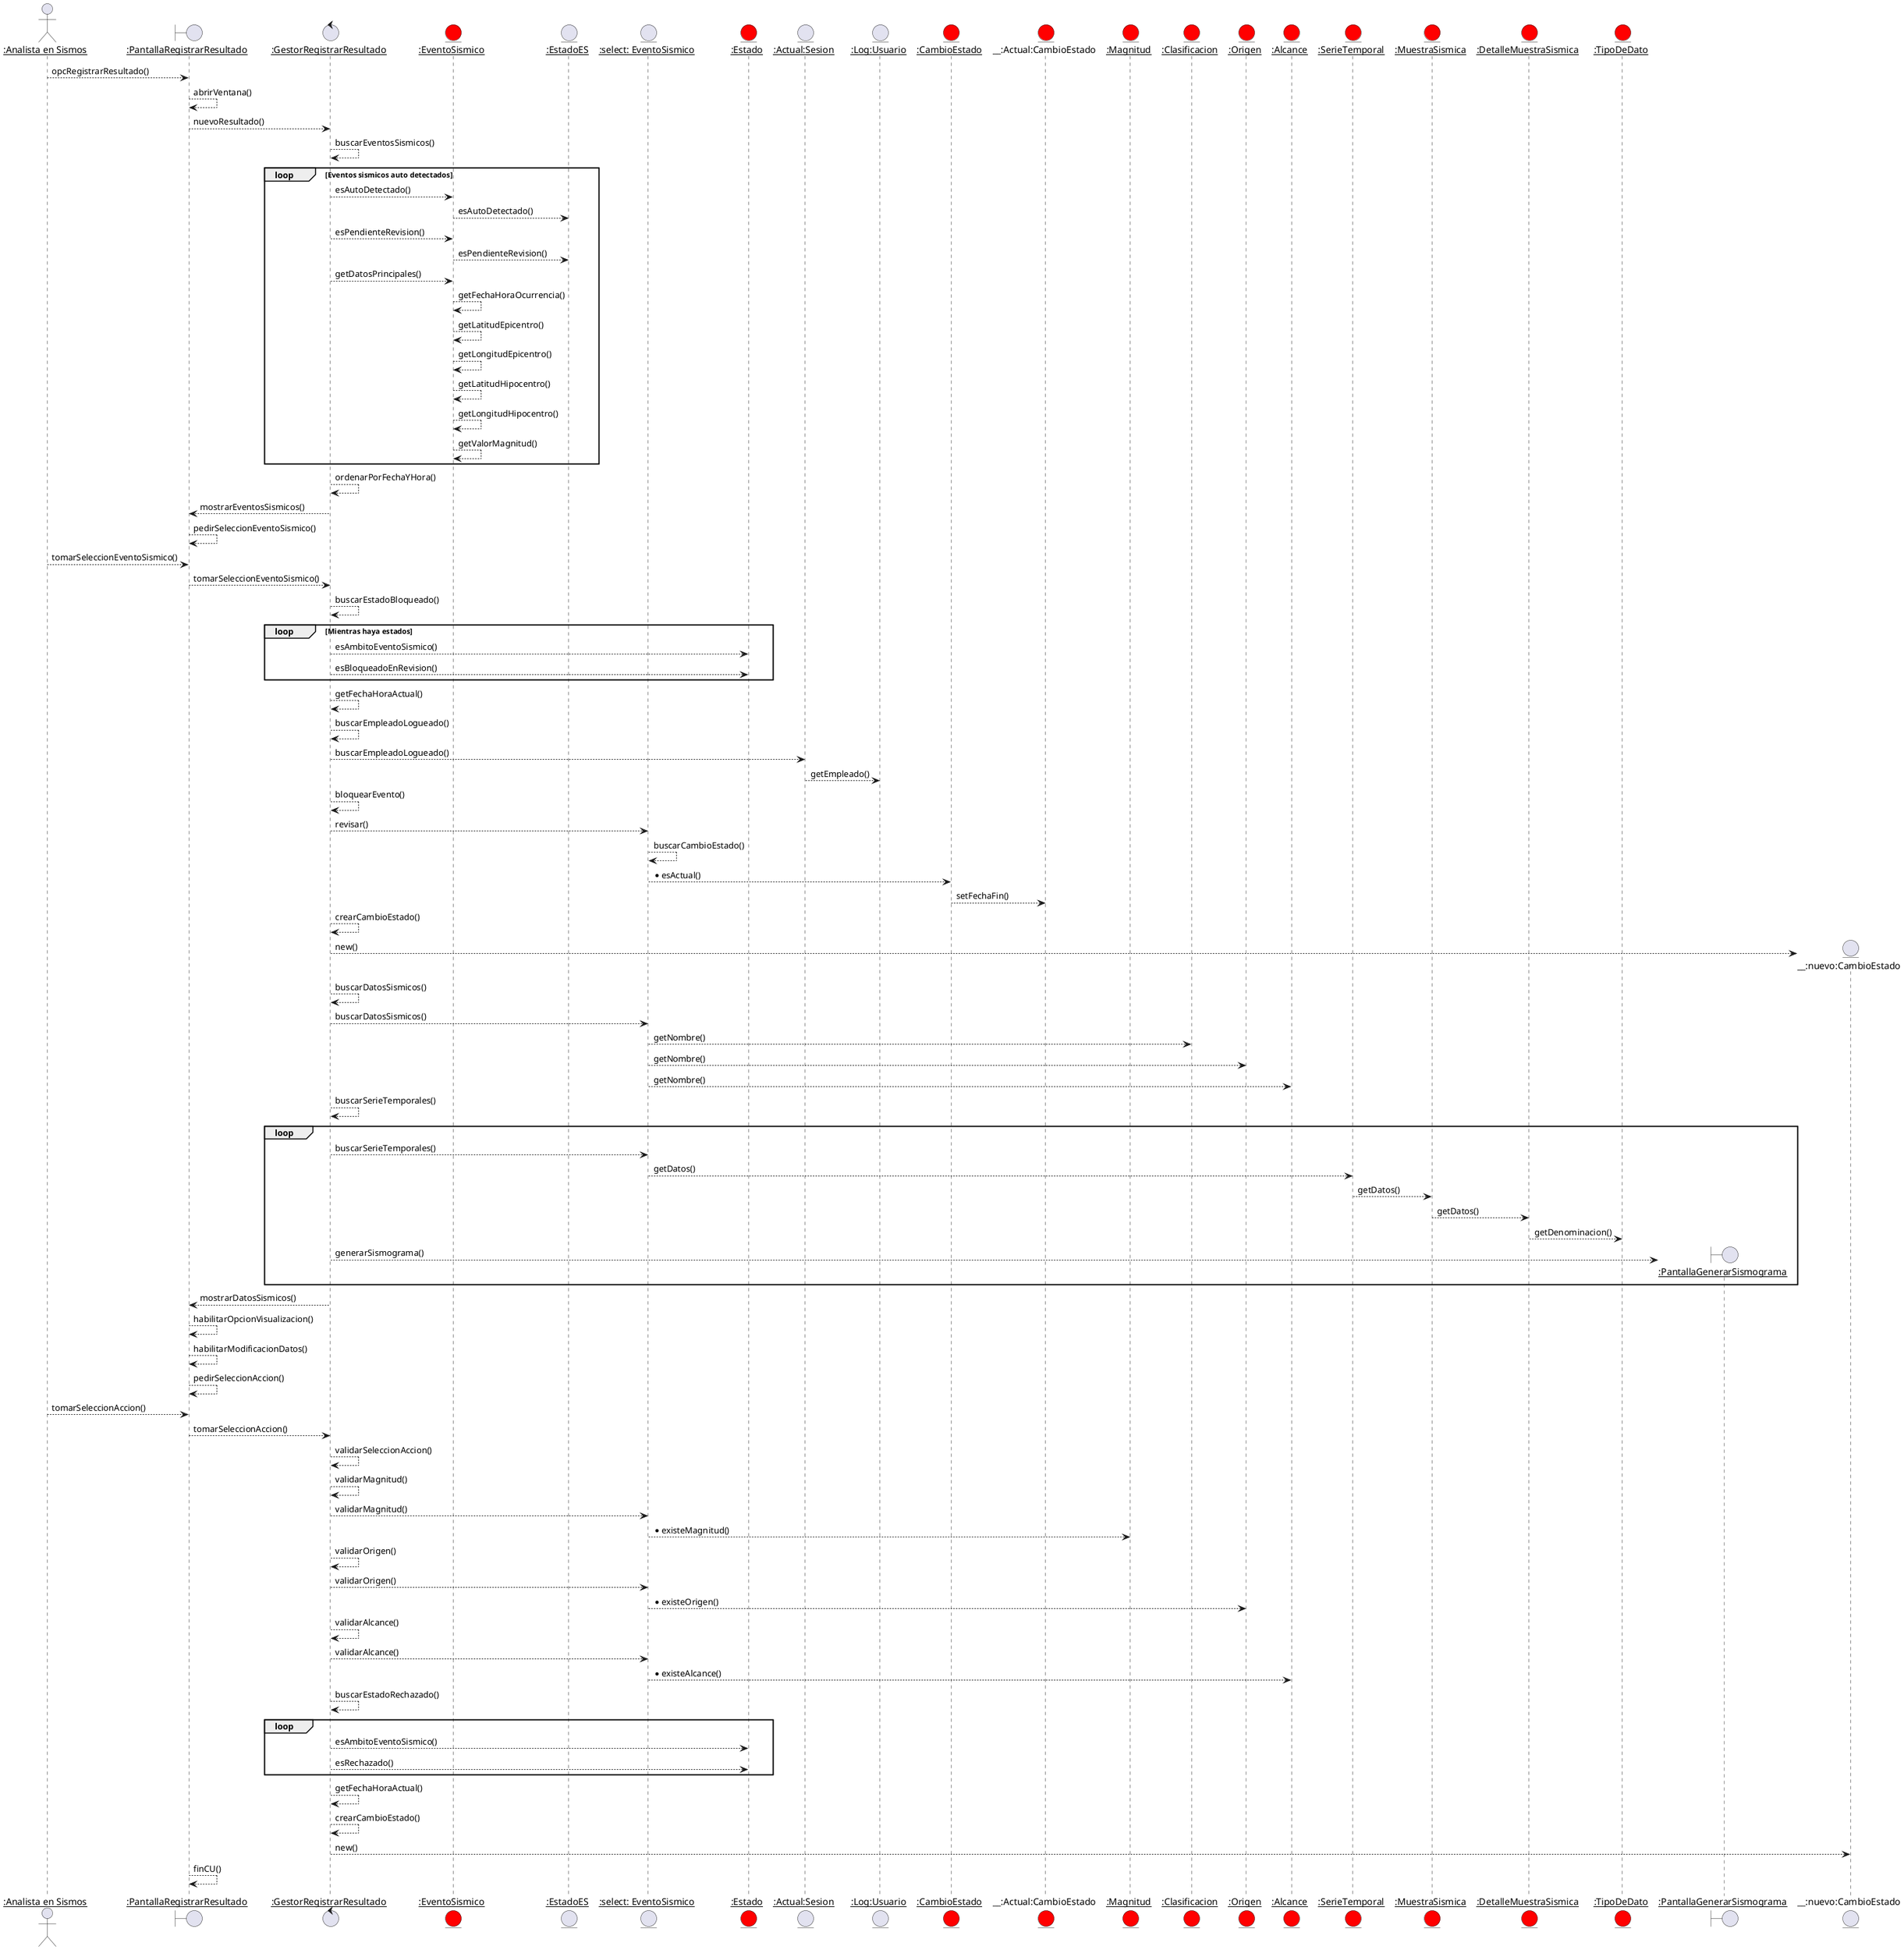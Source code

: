@startuml RegistroManual
actor "__:Analista en Sismos__" as Analista

boundary "__:PantallaRegistrarResultado__" as PR

Analista --> PR : opcRegistrarResultado()

PR --> PR : abrirVentana()

control "__:GestorRegistrarResultado__" as GR

PR --> GR : nuevoResultado()

GR --> GR :buscarEventosSismicos()

entity "__:EventoSismico__" as ES #red

entity "__:EstadoES__" as EES
entity "__:select: EventoSismico__" as SES
group loop [Eventos sismicos auto detectados]
    GR --> ES : esAutoDetectado()
    ES --> EES : esAutoDetectado()
    GR --> ES : esPendienteRevision()
    ES --> EES : esPendienteRevision()

    GR --> ES : getDatosPrincipales()

    ES --> ES:  getFechaHoraOcurrencia()
    ES --> ES:  getLatitudEpicentro()
    ES --> ES:  getLongitudEpicentro()
    ES --> ES:  getLatitudHipocentro()
    ES --> ES:  getLongitudHipocentro()
    ES --> ES: getValorMagnitud()
end

GR --> GR : ordenarPorFechaYHora()
GR --> PR : mostrarEventosSismicos()

PR --> PR : pedirSeleccionEventoSismico()

Analista --> PR : tomarSeleccionEventoSismico()

PR --> GR : tomarSeleccionEventoSismico()

entity "__:Estado__" as E #red
GR --> GR : buscarEstadoBloqueado()
group loop [Mientras haya estados]
    GR --> E : esAmbitoEventoSismico()
    GR --> E : esBloqueadoEnRevision()
end

GR --> GR : getFechaHoraActual()

GR --> GR : buscarEmpleadoLogueado()

entity "__:Actual:Sesion__" as SA
entity "__:Log:Usuario__" as LU 

GR --> SA : buscarEmpleadoLogueado()
SA --> LU : getEmpleado()

GR --> GR : bloquearEvento()

entity "__:CambioEstado__" as CE #red

GR --> SES : revisar()

SES --> SES : buscarCambioEstado()
'Devuelve si es un verdadero o falso'
SES --> CE : *esActual()

entity "__:Actual:CambioEstado" as ACE #red
CE --> ACE : setFechaFin()

GR --> GR: crearCambioEstado()

create entity "__:nuevo:CambioEstado" as nCE 
GR --> nCE : new()

entity "__:Magnitud__" as M #red
entity "__:Clasificacion__" as C #red

entity "__:Origen__" as O #red
entity "__:Alcance__" as A #red

GR --> GR : buscarDatosSismicos()
GR --> SES: buscarDatosSismicos()

SES --> C: getNombre()
SES --> O: getNombre()
SES --> A: getNombre()

GR --> GR : buscarSerieTemporales()
group loop
    GR --> SES : buscarSerieTemporales()
    entity "__:SerieTemporal__" as ST #red
    entity "__:MuestraSismica__" as MS #red
    entity "__:DetalleMuestraSismica__" as DMS #red
    SES --> ST : getDatos()
    ST --> MS : getDatos()
    MS --> DMS : getDatos()
    entity "__:TipoDeDato__" as TDD #red
    
    DMS --> TDD : getDenominacion()


    create boundary "__:PantallaGenerarSismograma__" as PGS
    GR --> PGS : generarSismograma()
end

GR --> PR : mostrarDatosSismicos()

PR --> PR : habilitarOpcionVisualizacion()

PR --> PR :habilitarModificacionDatos()

PR --> PR : pedirSeleccionAccion()
Analista --> PR: tomarSeleccionAccion()

PR --> GR : tomarSeleccionAccion()
GR --> GR : validarSeleccionAccion()
GR --> GR : validarMagnitud()
GR --> SES : validarMagnitud()
SES --> M : *existeMagnitud()
GR --> GR : validarOrigen()
GR --> SES : validarOrigen()
SES --> O :*existeOrigen()
GR --> GR : validarAlcance()
GR --> SES : validarAlcance()
SES --> A : *existeAlcance()

GR --> GR : buscarEstadoRechazado()
group loop 
    GR --> E : esAmbitoEventoSismico()
    GR --> E : esRechazado()
end

GR --> GR : getFechaHoraActual()

create entity "__:nuevo:CambioEstado" as nCE
GR --> GR : crearCambioEstado() 
GR --> nCE : new()

PR --> PR : finCU()

@enduml